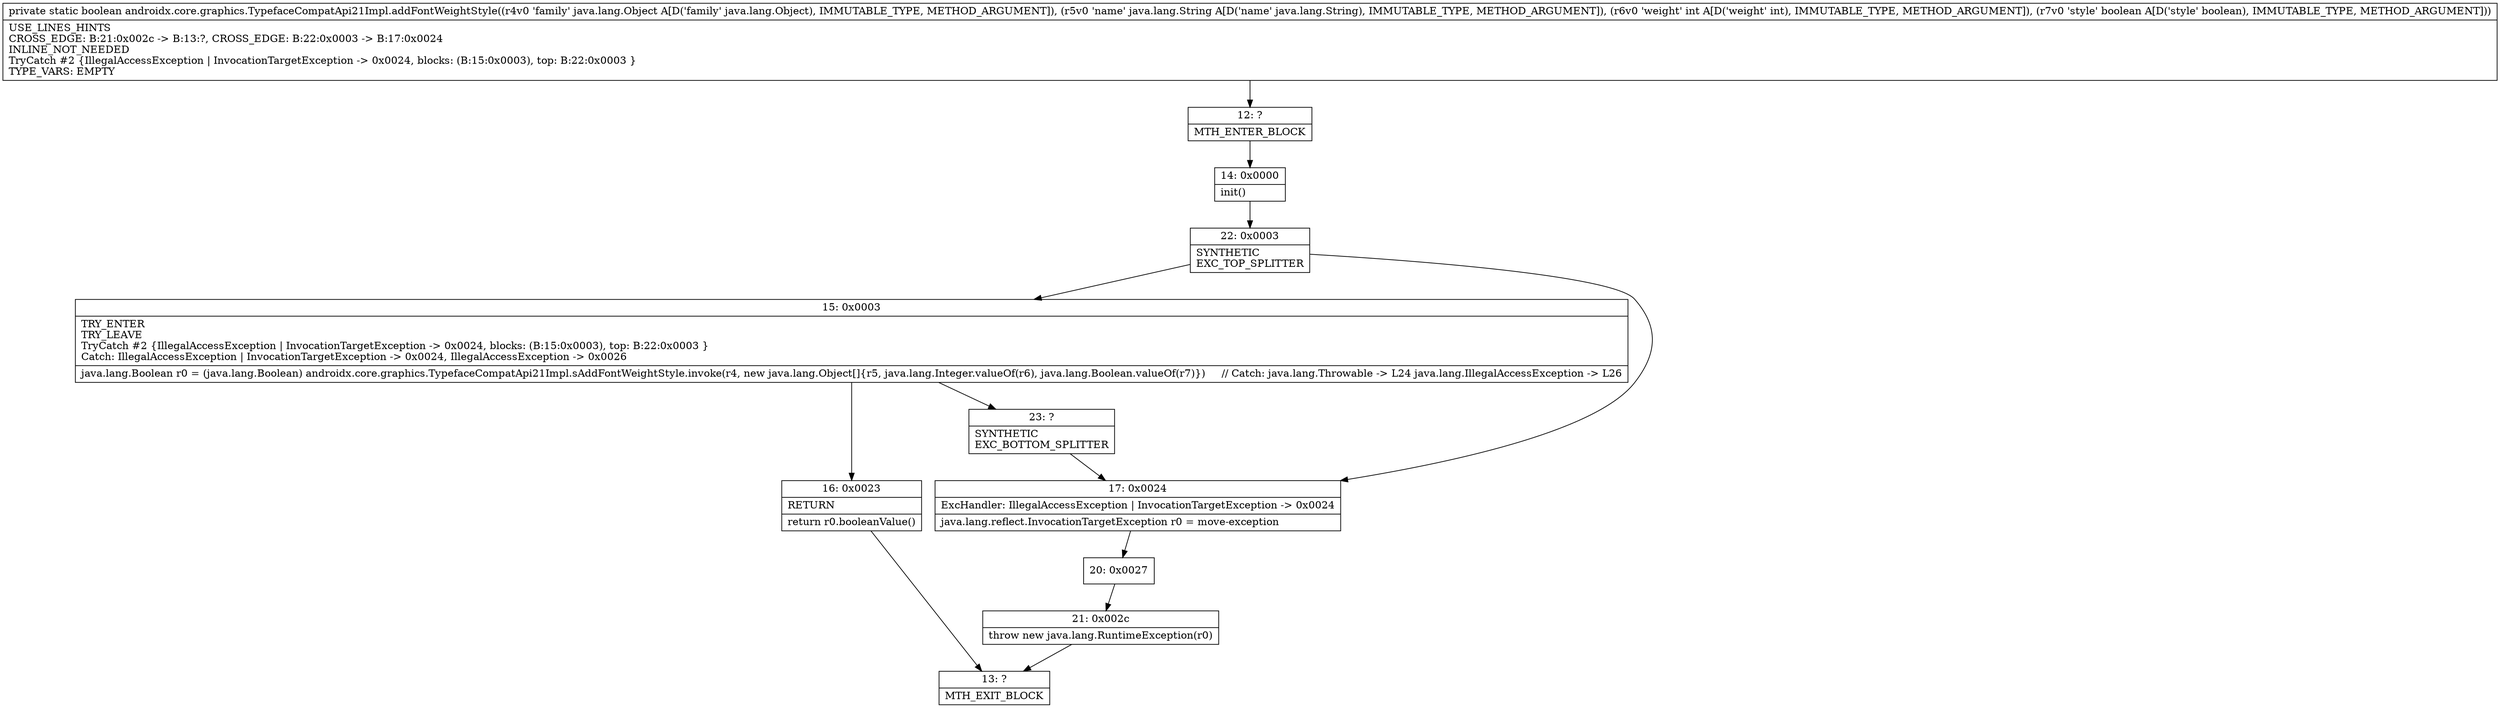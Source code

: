 digraph "CFG forandroidx.core.graphics.TypefaceCompatApi21Impl.addFontWeightStyle(Ljava\/lang\/Object;Ljava\/lang\/String;IZ)Z" {
Node_12 [shape=record,label="{12\:\ ?|MTH_ENTER_BLOCK\l}"];
Node_14 [shape=record,label="{14\:\ 0x0000|init()\l}"];
Node_22 [shape=record,label="{22\:\ 0x0003|SYNTHETIC\lEXC_TOP_SPLITTER\l}"];
Node_15 [shape=record,label="{15\:\ 0x0003|TRY_ENTER\lTRY_LEAVE\lTryCatch #2 \{IllegalAccessException \| InvocationTargetException \-\> 0x0024, blocks: (B:15:0x0003), top: B:22:0x0003 \}\lCatch: IllegalAccessException \| InvocationTargetException \-\> 0x0024, IllegalAccessException \-\> 0x0026\l|java.lang.Boolean r0 = (java.lang.Boolean) androidx.core.graphics.TypefaceCompatApi21Impl.sAddFontWeightStyle.invoke(r4, new java.lang.Object[]\{r5, java.lang.Integer.valueOf(r6), java.lang.Boolean.valueOf(r7)\})     \/\/ Catch: java.lang.Throwable \-\> L24 java.lang.IllegalAccessException \-\> L26\l}"];
Node_16 [shape=record,label="{16\:\ 0x0023|RETURN\l|return r0.booleanValue()\l}"];
Node_13 [shape=record,label="{13\:\ ?|MTH_EXIT_BLOCK\l}"];
Node_23 [shape=record,label="{23\:\ ?|SYNTHETIC\lEXC_BOTTOM_SPLITTER\l}"];
Node_17 [shape=record,label="{17\:\ 0x0024|ExcHandler: IllegalAccessException \| InvocationTargetException \-\> 0x0024\l|java.lang.reflect.InvocationTargetException r0 = move\-exception\l}"];
Node_20 [shape=record,label="{20\:\ 0x0027}"];
Node_21 [shape=record,label="{21\:\ 0x002c|throw new java.lang.RuntimeException(r0)\l}"];
MethodNode[shape=record,label="{private static boolean androidx.core.graphics.TypefaceCompatApi21Impl.addFontWeightStyle((r4v0 'family' java.lang.Object A[D('family' java.lang.Object), IMMUTABLE_TYPE, METHOD_ARGUMENT]), (r5v0 'name' java.lang.String A[D('name' java.lang.String), IMMUTABLE_TYPE, METHOD_ARGUMENT]), (r6v0 'weight' int A[D('weight' int), IMMUTABLE_TYPE, METHOD_ARGUMENT]), (r7v0 'style' boolean A[D('style' boolean), IMMUTABLE_TYPE, METHOD_ARGUMENT]))  | USE_LINES_HINTS\lCROSS_EDGE: B:21:0x002c \-\> B:13:?, CROSS_EDGE: B:22:0x0003 \-\> B:17:0x0024\lINLINE_NOT_NEEDED\lTryCatch #2 \{IllegalAccessException \| InvocationTargetException \-\> 0x0024, blocks: (B:15:0x0003), top: B:22:0x0003 \}\lTYPE_VARS: EMPTY\l}"];
MethodNode -> Node_12;Node_12 -> Node_14;
Node_14 -> Node_22;
Node_22 -> Node_15;
Node_22 -> Node_17;
Node_15 -> Node_16;
Node_15 -> Node_23;
Node_16 -> Node_13;
Node_23 -> Node_17;
Node_17 -> Node_20;
Node_20 -> Node_21;
Node_21 -> Node_13;
}

